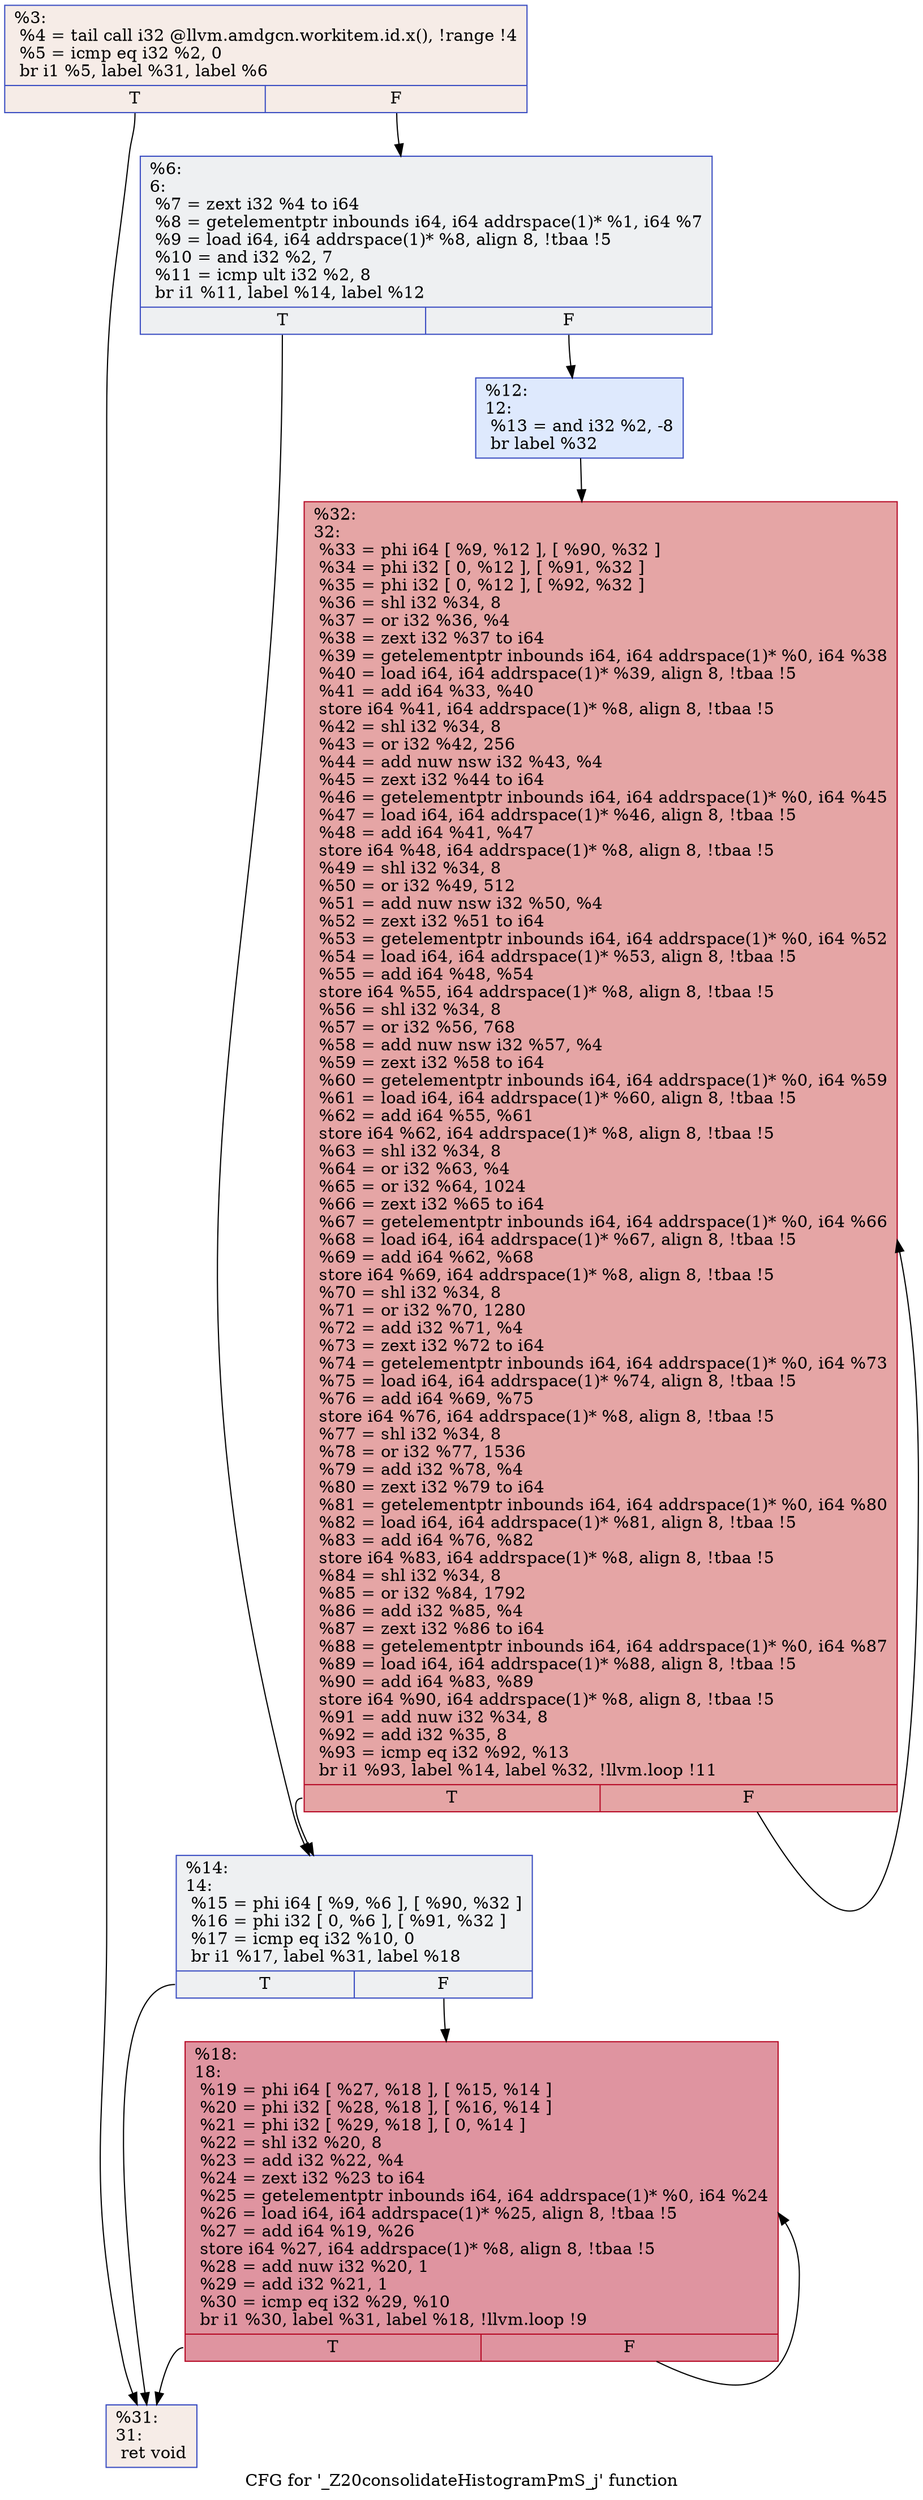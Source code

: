 digraph "CFG for '_Z20consolidateHistogramPmS_j' function" {
	label="CFG for '_Z20consolidateHistogramPmS_j' function";

	Node0x4f63b90 [shape=record,color="#3d50c3ff", style=filled, fillcolor="#ead5c970",label="{%3:\l  %4 = tail call i32 @llvm.amdgcn.workitem.id.x(), !range !4\l  %5 = icmp eq i32 %2, 0\l  br i1 %5, label %31, label %6\l|{<s0>T|<s1>F}}"];
	Node0x4f63b90:s0 -> Node0x4f65010;
	Node0x4f63b90:s1 -> Node0x4f650a0;
	Node0x4f650a0 [shape=record,color="#3d50c3ff", style=filled, fillcolor="#d9dce170",label="{%6:\l6:                                                \l  %7 = zext i32 %4 to i64\l  %8 = getelementptr inbounds i64, i64 addrspace(1)* %1, i64 %7\l  %9 = load i64, i64 addrspace(1)* %8, align 8, !tbaa !5\l  %10 = and i32 %2, 7\l  %11 = icmp ult i32 %2, 8\l  br i1 %11, label %14, label %12\l|{<s0>T|<s1>F}}"];
	Node0x4f650a0:s0 -> Node0x4f64920;
	Node0x4f650a0:s1 -> Node0x4f65680;
	Node0x4f65680 [shape=record,color="#3d50c3ff", style=filled, fillcolor="#b5cdfa70",label="{%12:\l12:                                               \l  %13 = and i32 %2, -8\l  br label %32\l}"];
	Node0x4f65680 -> Node0x4f65880;
	Node0x4f64920 [shape=record,color="#3d50c3ff", style=filled, fillcolor="#d9dce170",label="{%14:\l14:                                               \l  %15 = phi i64 [ %9, %6 ], [ %90, %32 ]\l  %16 = phi i32 [ 0, %6 ], [ %91, %32 ]\l  %17 = icmp eq i32 %10, 0\l  br i1 %17, label %31, label %18\l|{<s0>T|<s1>F}}"];
	Node0x4f64920:s0 -> Node0x4f65010;
	Node0x4f64920:s1 -> Node0x4f65c50;
	Node0x4f65c50 [shape=record,color="#b70d28ff", style=filled, fillcolor="#b70d2870",label="{%18:\l18:                                               \l  %19 = phi i64 [ %27, %18 ], [ %15, %14 ]\l  %20 = phi i32 [ %28, %18 ], [ %16, %14 ]\l  %21 = phi i32 [ %29, %18 ], [ 0, %14 ]\l  %22 = shl i32 %20, 8\l  %23 = add i32 %22, %4\l  %24 = zext i32 %23 to i64\l  %25 = getelementptr inbounds i64, i64 addrspace(1)* %0, i64 %24\l  %26 = load i64, i64 addrspace(1)* %25, align 8, !tbaa !5\l  %27 = add i64 %19, %26\l  store i64 %27, i64 addrspace(1)* %8, align 8, !tbaa !5\l  %28 = add nuw i32 %20, 1\l  %29 = add i32 %21, 1\l  %30 = icmp eq i32 %29, %10\l  br i1 %30, label %31, label %18, !llvm.loop !9\l|{<s0>T|<s1>F}}"];
	Node0x4f65c50:s0 -> Node0x4f65010;
	Node0x4f65c50:s1 -> Node0x4f65c50;
	Node0x4f65010 [shape=record,color="#3d50c3ff", style=filled, fillcolor="#ead5c970",label="{%31:\l31:                                               \l  ret void\l}"];
	Node0x4f65880 [shape=record,color="#b70d28ff", style=filled, fillcolor="#c5333470",label="{%32:\l32:                                               \l  %33 = phi i64 [ %9, %12 ], [ %90, %32 ]\l  %34 = phi i32 [ 0, %12 ], [ %91, %32 ]\l  %35 = phi i32 [ 0, %12 ], [ %92, %32 ]\l  %36 = shl i32 %34, 8\l  %37 = or i32 %36, %4\l  %38 = zext i32 %37 to i64\l  %39 = getelementptr inbounds i64, i64 addrspace(1)* %0, i64 %38\l  %40 = load i64, i64 addrspace(1)* %39, align 8, !tbaa !5\l  %41 = add i64 %33, %40\l  store i64 %41, i64 addrspace(1)* %8, align 8, !tbaa !5\l  %42 = shl i32 %34, 8\l  %43 = or i32 %42, 256\l  %44 = add nuw nsw i32 %43, %4\l  %45 = zext i32 %44 to i64\l  %46 = getelementptr inbounds i64, i64 addrspace(1)* %0, i64 %45\l  %47 = load i64, i64 addrspace(1)* %46, align 8, !tbaa !5\l  %48 = add i64 %41, %47\l  store i64 %48, i64 addrspace(1)* %8, align 8, !tbaa !5\l  %49 = shl i32 %34, 8\l  %50 = or i32 %49, 512\l  %51 = add nuw nsw i32 %50, %4\l  %52 = zext i32 %51 to i64\l  %53 = getelementptr inbounds i64, i64 addrspace(1)* %0, i64 %52\l  %54 = load i64, i64 addrspace(1)* %53, align 8, !tbaa !5\l  %55 = add i64 %48, %54\l  store i64 %55, i64 addrspace(1)* %8, align 8, !tbaa !5\l  %56 = shl i32 %34, 8\l  %57 = or i32 %56, 768\l  %58 = add nuw nsw i32 %57, %4\l  %59 = zext i32 %58 to i64\l  %60 = getelementptr inbounds i64, i64 addrspace(1)* %0, i64 %59\l  %61 = load i64, i64 addrspace(1)* %60, align 8, !tbaa !5\l  %62 = add i64 %55, %61\l  store i64 %62, i64 addrspace(1)* %8, align 8, !tbaa !5\l  %63 = shl i32 %34, 8\l  %64 = or i32 %63, %4\l  %65 = or i32 %64, 1024\l  %66 = zext i32 %65 to i64\l  %67 = getelementptr inbounds i64, i64 addrspace(1)* %0, i64 %66\l  %68 = load i64, i64 addrspace(1)* %67, align 8, !tbaa !5\l  %69 = add i64 %62, %68\l  store i64 %69, i64 addrspace(1)* %8, align 8, !tbaa !5\l  %70 = shl i32 %34, 8\l  %71 = or i32 %70, 1280\l  %72 = add i32 %71, %4\l  %73 = zext i32 %72 to i64\l  %74 = getelementptr inbounds i64, i64 addrspace(1)* %0, i64 %73\l  %75 = load i64, i64 addrspace(1)* %74, align 8, !tbaa !5\l  %76 = add i64 %69, %75\l  store i64 %76, i64 addrspace(1)* %8, align 8, !tbaa !5\l  %77 = shl i32 %34, 8\l  %78 = or i32 %77, 1536\l  %79 = add i32 %78, %4\l  %80 = zext i32 %79 to i64\l  %81 = getelementptr inbounds i64, i64 addrspace(1)* %0, i64 %80\l  %82 = load i64, i64 addrspace(1)* %81, align 8, !tbaa !5\l  %83 = add i64 %76, %82\l  store i64 %83, i64 addrspace(1)* %8, align 8, !tbaa !5\l  %84 = shl i32 %34, 8\l  %85 = or i32 %84, 1792\l  %86 = add i32 %85, %4\l  %87 = zext i32 %86 to i64\l  %88 = getelementptr inbounds i64, i64 addrspace(1)* %0, i64 %87\l  %89 = load i64, i64 addrspace(1)* %88, align 8, !tbaa !5\l  %90 = add i64 %83, %89\l  store i64 %90, i64 addrspace(1)* %8, align 8, !tbaa !5\l  %91 = add nuw i32 %34, 8\l  %92 = add i32 %35, 8\l  %93 = icmp eq i32 %92, %13\l  br i1 %93, label %14, label %32, !llvm.loop !11\l|{<s0>T|<s1>F}}"];
	Node0x4f65880:s0 -> Node0x4f64920;
	Node0x4f65880:s1 -> Node0x4f65880;
}
